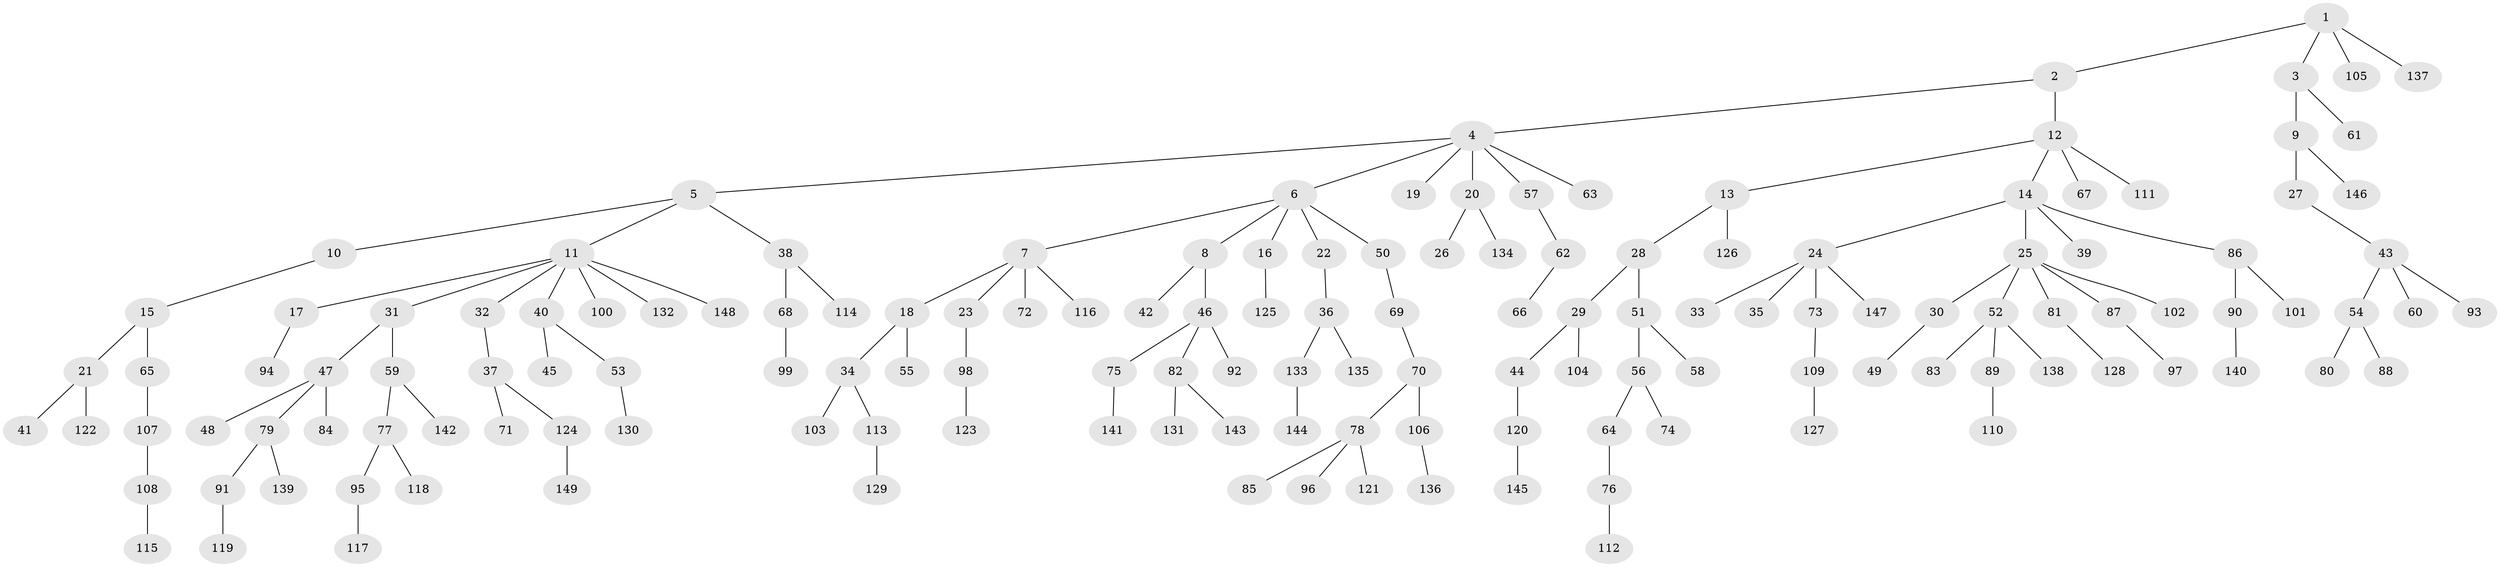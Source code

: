 // Generated by graph-tools (version 1.1) at 2025/02/03/09/25 03:02:20]
// undirected, 149 vertices, 148 edges
graph export_dot {
graph [start="1"]
  node [color=gray90,style=filled];
  1;
  2;
  3;
  4;
  5;
  6;
  7;
  8;
  9;
  10;
  11;
  12;
  13;
  14;
  15;
  16;
  17;
  18;
  19;
  20;
  21;
  22;
  23;
  24;
  25;
  26;
  27;
  28;
  29;
  30;
  31;
  32;
  33;
  34;
  35;
  36;
  37;
  38;
  39;
  40;
  41;
  42;
  43;
  44;
  45;
  46;
  47;
  48;
  49;
  50;
  51;
  52;
  53;
  54;
  55;
  56;
  57;
  58;
  59;
  60;
  61;
  62;
  63;
  64;
  65;
  66;
  67;
  68;
  69;
  70;
  71;
  72;
  73;
  74;
  75;
  76;
  77;
  78;
  79;
  80;
  81;
  82;
  83;
  84;
  85;
  86;
  87;
  88;
  89;
  90;
  91;
  92;
  93;
  94;
  95;
  96;
  97;
  98;
  99;
  100;
  101;
  102;
  103;
  104;
  105;
  106;
  107;
  108;
  109;
  110;
  111;
  112;
  113;
  114;
  115;
  116;
  117;
  118;
  119;
  120;
  121;
  122;
  123;
  124;
  125;
  126;
  127;
  128;
  129;
  130;
  131;
  132;
  133;
  134;
  135;
  136;
  137;
  138;
  139;
  140;
  141;
  142;
  143;
  144;
  145;
  146;
  147;
  148;
  149;
  1 -- 2;
  1 -- 3;
  1 -- 105;
  1 -- 137;
  2 -- 4;
  2 -- 12;
  3 -- 9;
  3 -- 61;
  4 -- 5;
  4 -- 6;
  4 -- 19;
  4 -- 20;
  4 -- 57;
  4 -- 63;
  5 -- 10;
  5 -- 11;
  5 -- 38;
  6 -- 7;
  6 -- 8;
  6 -- 16;
  6 -- 22;
  6 -- 50;
  7 -- 18;
  7 -- 23;
  7 -- 72;
  7 -- 116;
  8 -- 42;
  8 -- 46;
  9 -- 27;
  9 -- 146;
  10 -- 15;
  11 -- 17;
  11 -- 31;
  11 -- 32;
  11 -- 40;
  11 -- 100;
  11 -- 132;
  11 -- 148;
  12 -- 13;
  12 -- 14;
  12 -- 67;
  12 -- 111;
  13 -- 28;
  13 -- 126;
  14 -- 24;
  14 -- 25;
  14 -- 39;
  14 -- 86;
  15 -- 21;
  15 -- 65;
  16 -- 125;
  17 -- 94;
  18 -- 34;
  18 -- 55;
  20 -- 26;
  20 -- 134;
  21 -- 41;
  21 -- 122;
  22 -- 36;
  23 -- 98;
  24 -- 33;
  24 -- 35;
  24 -- 73;
  24 -- 147;
  25 -- 30;
  25 -- 52;
  25 -- 81;
  25 -- 87;
  25 -- 102;
  27 -- 43;
  28 -- 29;
  28 -- 51;
  29 -- 44;
  29 -- 104;
  30 -- 49;
  31 -- 47;
  31 -- 59;
  32 -- 37;
  34 -- 103;
  34 -- 113;
  36 -- 133;
  36 -- 135;
  37 -- 71;
  37 -- 124;
  38 -- 68;
  38 -- 114;
  40 -- 45;
  40 -- 53;
  43 -- 54;
  43 -- 60;
  43 -- 93;
  44 -- 120;
  46 -- 75;
  46 -- 82;
  46 -- 92;
  47 -- 48;
  47 -- 79;
  47 -- 84;
  50 -- 69;
  51 -- 56;
  51 -- 58;
  52 -- 83;
  52 -- 89;
  52 -- 138;
  53 -- 130;
  54 -- 80;
  54 -- 88;
  56 -- 64;
  56 -- 74;
  57 -- 62;
  59 -- 77;
  59 -- 142;
  62 -- 66;
  64 -- 76;
  65 -- 107;
  68 -- 99;
  69 -- 70;
  70 -- 78;
  70 -- 106;
  73 -- 109;
  75 -- 141;
  76 -- 112;
  77 -- 95;
  77 -- 118;
  78 -- 85;
  78 -- 96;
  78 -- 121;
  79 -- 91;
  79 -- 139;
  81 -- 128;
  82 -- 131;
  82 -- 143;
  86 -- 90;
  86 -- 101;
  87 -- 97;
  89 -- 110;
  90 -- 140;
  91 -- 119;
  95 -- 117;
  98 -- 123;
  106 -- 136;
  107 -- 108;
  108 -- 115;
  109 -- 127;
  113 -- 129;
  120 -- 145;
  124 -- 149;
  133 -- 144;
}
